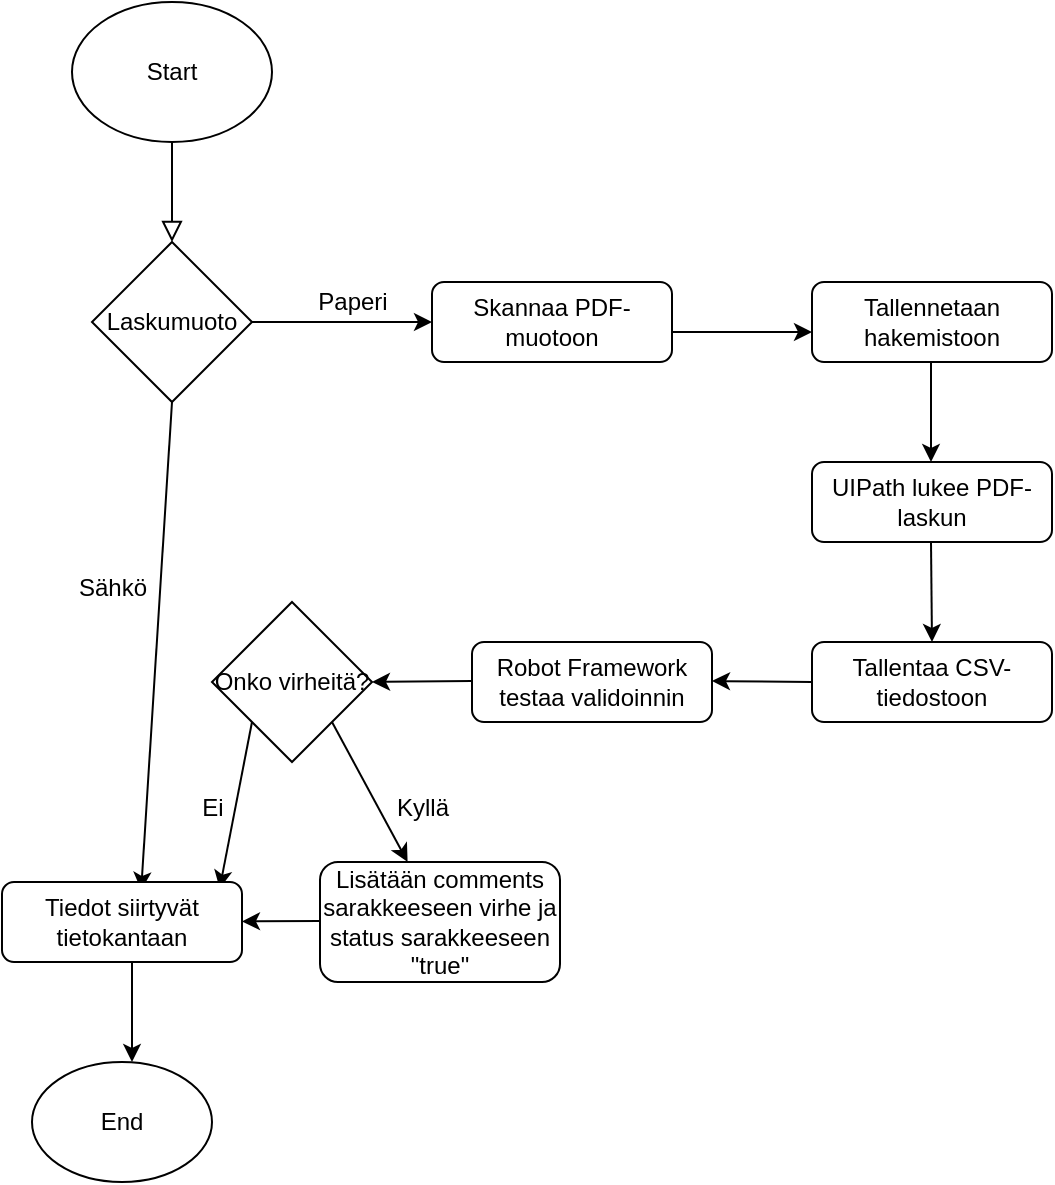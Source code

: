 <mxfile version="26.0.4">
  <diagram id="C5RBs43oDa-KdzZeNtuy" name="Page-1">
    <mxGraphModel dx="1050" dy="629" grid="1" gridSize="10" guides="1" tooltips="1" connect="1" arrows="1" fold="1" page="1" pageScale="1" pageWidth="827" pageHeight="1169" math="0" shadow="0">
      <root>
        <mxCell id="WIyWlLk6GJQsqaUBKTNV-0" />
        <mxCell id="WIyWlLk6GJQsqaUBKTNV-1" parent="WIyWlLk6GJQsqaUBKTNV-0" />
        <mxCell id="WIyWlLk6GJQsqaUBKTNV-2" value="" style="rounded=0;html=1;jettySize=auto;orthogonalLoop=1;fontSize=11;endArrow=block;endFill=0;endSize=8;strokeWidth=1;shadow=0;labelBackgroundColor=none;edgeStyle=orthogonalEdgeStyle;" parent="WIyWlLk6GJQsqaUBKTNV-1" edge="1">
          <mxGeometry relative="1" as="geometry">
            <mxPoint x="220" y="100" as="sourcePoint" />
            <mxPoint x="220" y="150" as="targetPoint" />
            <Array as="points">
              <mxPoint x="220" y="100" />
            </Array>
          </mxGeometry>
        </mxCell>
        <mxCell id="WIyWlLk6GJQsqaUBKTNV-7" value="Skannaa PDF-muotoon" style="rounded=1;whiteSpace=wrap;html=1;fontSize=12;glass=0;strokeWidth=1;shadow=0;" parent="WIyWlLk6GJQsqaUBKTNV-1" vertex="1">
          <mxGeometry x="350" y="170" width="120" height="40" as="geometry" />
        </mxCell>
        <mxCell id="Bz4yxugVDn2J89i5bbrR-0" value="Start" style="ellipse;whiteSpace=wrap;html=1;" vertex="1" parent="WIyWlLk6GJQsqaUBKTNV-1">
          <mxGeometry x="170" y="30" width="100" height="70" as="geometry" />
        </mxCell>
        <mxCell id="Bz4yxugVDn2J89i5bbrR-2" value="" style="endArrow=classic;html=1;rounded=0;exitX=1;exitY=0.5;exitDx=0;exitDy=0;" edge="1" parent="WIyWlLk6GJQsqaUBKTNV-1" source="Bz4yxugVDn2J89i5bbrR-16">
          <mxGeometry width="50" height="50" relative="1" as="geometry">
            <mxPoint x="266.154" y="191.538" as="sourcePoint" />
            <mxPoint x="350" y="190" as="targetPoint" />
          </mxGeometry>
        </mxCell>
        <mxCell id="Bz4yxugVDn2J89i5bbrR-3" value="Paperi" style="text;html=1;align=center;verticalAlign=middle;resizable=0;points=[];autosize=1;strokeColor=none;fillColor=none;" vertex="1" parent="WIyWlLk6GJQsqaUBKTNV-1">
          <mxGeometry x="280" y="165" width="60" height="30" as="geometry" />
        </mxCell>
        <mxCell id="Bz4yxugVDn2J89i5bbrR-4" value="" style="endArrow=classic;html=1;rounded=0;exitX=0.5;exitY=1;exitDx=0;exitDy=0;entryX=0.58;entryY=0.1;entryDx=0;entryDy=0;entryPerimeter=0;" edge="1" parent="WIyWlLk6GJQsqaUBKTNV-1" source="Bz4yxugVDn2J89i5bbrR-16" target="Bz4yxugVDn2J89i5bbrR-25">
          <mxGeometry width="50" height="50" relative="1" as="geometry">
            <mxPoint x="220.26" y="210" as="sourcePoint" />
            <mxPoint x="120" y="270" as="targetPoint" />
          </mxGeometry>
        </mxCell>
        <mxCell id="Bz4yxugVDn2J89i5bbrR-6" value="Tallennetaan hakemistoon" style="rounded=1;whiteSpace=wrap;html=1;" vertex="1" parent="WIyWlLk6GJQsqaUBKTNV-1">
          <mxGeometry x="540" y="170" width="120" height="40" as="geometry" />
        </mxCell>
        <mxCell id="Bz4yxugVDn2J89i5bbrR-7" value="" style="endArrow=classic;html=1;rounded=0;exitX=1;exitY=0.75;exitDx=0;exitDy=0;entryX=0;entryY=0.75;entryDx=0;entryDy=0;" edge="1" parent="WIyWlLk6GJQsqaUBKTNV-1">
          <mxGeometry width="50" height="50" relative="1" as="geometry">
            <mxPoint x="470" y="195" as="sourcePoint" />
            <mxPoint x="540" y="195" as="targetPoint" />
          </mxGeometry>
        </mxCell>
        <mxCell id="Bz4yxugVDn2J89i5bbrR-9" value="UIPath lukee PDF-laskun" style="rounded=1;whiteSpace=wrap;html=1;" vertex="1" parent="WIyWlLk6GJQsqaUBKTNV-1">
          <mxGeometry x="540" y="260" width="120" height="40" as="geometry" />
        </mxCell>
        <mxCell id="Bz4yxugVDn2J89i5bbrR-10" value="" style="endArrow=classic;html=1;rounded=0;" edge="1" parent="WIyWlLk6GJQsqaUBKTNV-1">
          <mxGeometry width="50" height="50" relative="1" as="geometry">
            <mxPoint x="599.5" y="210" as="sourcePoint" />
            <mxPoint x="599.5" y="260" as="targetPoint" />
          </mxGeometry>
        </mxCell>
        <mxCell id="Bz4yxugVDn2J89i5bbrR-11" value="Tallentaa CSV-tiedostoon" style="rounded=1;whiteSpace=wrap;html=1;" vertex="1" parent="WIyWlLk6GJQsqaUBKTNV-1">
          <mxGeometry x="540" y="350" width="120" height="40" as="geometry" />
        </mxCell>
        <mxCell id="Bz4yxugVDn2J89i5bbrR-12" value="" style="endArrow=classic;html=1;rounded=0;entryX=0.5;entryY=0;entryDx=0;entryDy=0;" edge="1" parent="WIyWlLk6GJQsqaUBKTNV-1" target="Bz4yxugVDn2J89i5bbrR-11">
          <mxGeometry width="50" height="50" relative="1" as="geometry">
            <mxPoint x="599.5" y="300" as="sourcePoint" />
            <mxPoint x="599.5" y="340" as="targetPoint" />
          </mxGeometry>
        </mxCell>
        <mxCell id="Bz4yxugVDn2J89i5bbrR-13" value="Robot Framework testaa validoinnin" style="rounded=1;whiteSpace=wrap;html=1;" vertex="1" parent="WIyWlLk6GJQsqaUBKTNV-1">
          <mxGeometry x="370" y="350" width="120" height="40" as="geometry" />
        </mxCell>
        <mxCell id="Bz4yxugVDn2J89i5bbrR-14" value="" style="endArrow=classic;html=1;rounded=0;" edge="1" parent="WIyWlLk6GJQsqaUBKTNV-1">
          <mxGeometry width="50" height="50" relative="1" as="geometry">
            <mxPoint x="540" y="370" as="sourcePoint" />
            <mxPoint x="490" y="369.5" as="targetPoint" />
          </mxGeometry>
        </mxCell>
        <mxCell id="Bz4yxugVDn2J89i5bbrR-16" value="Laskumuoto" style="rhombus;whiteSpace=wrap;html=1;" vertex="1" parent="WIyWlLk6GJQsqaUBKTNV-1">
          <mxGeometry x="180" y="150" width="80" height="80" as="geometry" />
        </mxCell>
        <mxCell id="Bz4yxugVDn2J89i5bbrR-17" value="Onko virheitä?" style="rhombus;whiteSpace=wrap;html=1;" vertex="1" parent="WIyWlLk6GJQsqaUBKTNV-1">
          <mxGeometry x="240" y="330" width="80" height="80" as="geometry" />
        </mxCell>
        <mxCell id="Bz4yxugVDn2J89i5bbrR-18" value="" style="endArrow=classic;html=1;rounded=0;" edge="1" parent="WIyWlLk6GJQsqaUBKTNV-1">
          <mxGeometry width="50" height="50" relative="1" as="geometry">
            <mxPoint x="370" y="369.5" as="sourcePoint" />
            <mxPoint x="320" y="370" as="targetPoint" />
          </mxGeometry>
        </mxCell>
        <mxCell id="Bz4yxugVDn2J89i5bbrR-19" value="" style="endArrow=classic;html=1;rounded=0;" edge="1" parent="WIyWlLk6GJQsqaUBKTNV-1" target="Bz4yxugVDn2J89i5bbrR-24">
          <mxGeometry width="50" height="50" relative="1" as="geometry">
            <mxPoint x="300" y="390" as="sourcePoint" />
            <mxPoint x="300" y="460" as="targetPoint" />
          </mxGeometry>
        </mxCell>
        <mxCell id="Bz4yxugVDn2J89i5bbrR-20" value="Kyllä" style="text;html=1;align=center;verticalAlign=middle;resizable=0;points=[];autosize=1;strokeColor=none;fillColor=none;" vertex="1" parent="WIyWlLk6GJQsqaUBKTNV-1">
          <mxGeometry x="320" y="418" width="50" height="30" as="geometry" />
        </mxCell>
        <mxCell id="Bz4yxugVDn2J89i5bbrR-21" value="" style="endArrow=classic;html=1;rounded=0;entryX=0.907;entryY=0.08;entryDx=0;entryDy=0;entryPerimeter=0;" edge="1" parent="WIyWlLk6GJQsqaUBKTNV-1" target="Bz4yxugVDn2J89i5bbrR-25">
          <mxGeometry width="50" height="50" relative="1" as="geometry">
            <mxPoint x="260" y="390" as="sourcePoint" />
            <mxPoint x="260" y="460" as="targetPoint" />
          </mxGeometry>
        </mxCell>
        <mxCell id="Bz4yxugVDn2J89i5bbrR-22" value="Ei" style="text;html=1;align=center;verticalAlign=middle;resizable=0;points=[];autosize=1;strokeColor=none;fillColor=none;" vertex="1" parent="WIyWlLk6GJQsqaUBKTNV-1">
          <mxGeometry x="225" y="418" width="30" height="30" as="geometry" />
        </mxCell>
        <mxCell id="Bz4yxugVDn2J89i5bbrR-24" value="Lisätään comments sarakkeeseen virhe ja status sarakkeeseen &quot;true&quot;" style="rounded=1;whiteSpace=wrap;html=1;" vertex="1" parent="WIyWlLk6GJQsqaUBKTNV-1">
          <mxGeometry x="294" y="460" width="120" height="60" as="geometry" />
        </mxCell>
        <mxCell id="Bz4yxugVDn2J89i5bbrR-25" value="Tiedot siirtyvät tietokantaan" style="rounded=1;whiteSpace=wrap;html=1;" vertex="1" parent="WIyWlLk6GJQsqaUBKTNV-1">
          <mxGeometry x="135" y="470" width="120" height="40" as="geometry" />
        </mxCell>
        <mxCell id="Bz4yxugVDn2J89i5bbrR-26" value="Sähkö" style="text;html=1;align=center;verticalAlign=middle;resizable=0;points=[];autosize=1;strokeColor=none;fillColor=none;" vertex="1" parent="WIyWlLk6GJQsqaUBKTNV-1">
          <mxGeometry x="160" y="308" width="60" height="30" as="geometry" />
        </mxCell>
        <mxCell id="Bz4yxugVDn2J89i5bbrR-27" value="" style="endArrow=classic;html=1;rounded=0;" edge="1" parent="WIyWlLk6GJQsqaUBKTNV-1" target="Bz4yxugVDn2J89i5bbrR-25">
          <mxGeometry width="50" height="50" relative="1" as="geometry">
            <mxPoint x="294" y="489.5" as="sourcePoint" />
            <mxPoint x="254" y="489.5" as="targetPoint" />
          </mxGeometry>
        </mxCell>
        <mxCell id="Bz4yxugVDn2J89i5bbrR-28" value="" style="endArrow=classic;html=1;rounded=0;" edge="1" parent="WIyWlLk6GJQsqaUBKTNV-1">
          <mxGeometry width="50" height="50" relative="1" as="geometry">
            <mxPoint x="200" y="510" as="sourcePoint" />
            <mxPoint x="200" y="560" as="targetPoint" />
          </mxGeometry>
        </mxCell>
        <mxCell id="Bz4yxugVDn2J89i5bbrR-29" value="End" style="ellipse;whiteSpace=wrap;html=1;" vertex="1" parent="WIyWlLk6GJQsqaUBKTNV-1">
          <mxGeometry x="150" y="560" width="90" height="60" as="geometry" />
        </mxCell>
      </root>
    </mxGraphModel>
  </diagram>
</mxfile>
